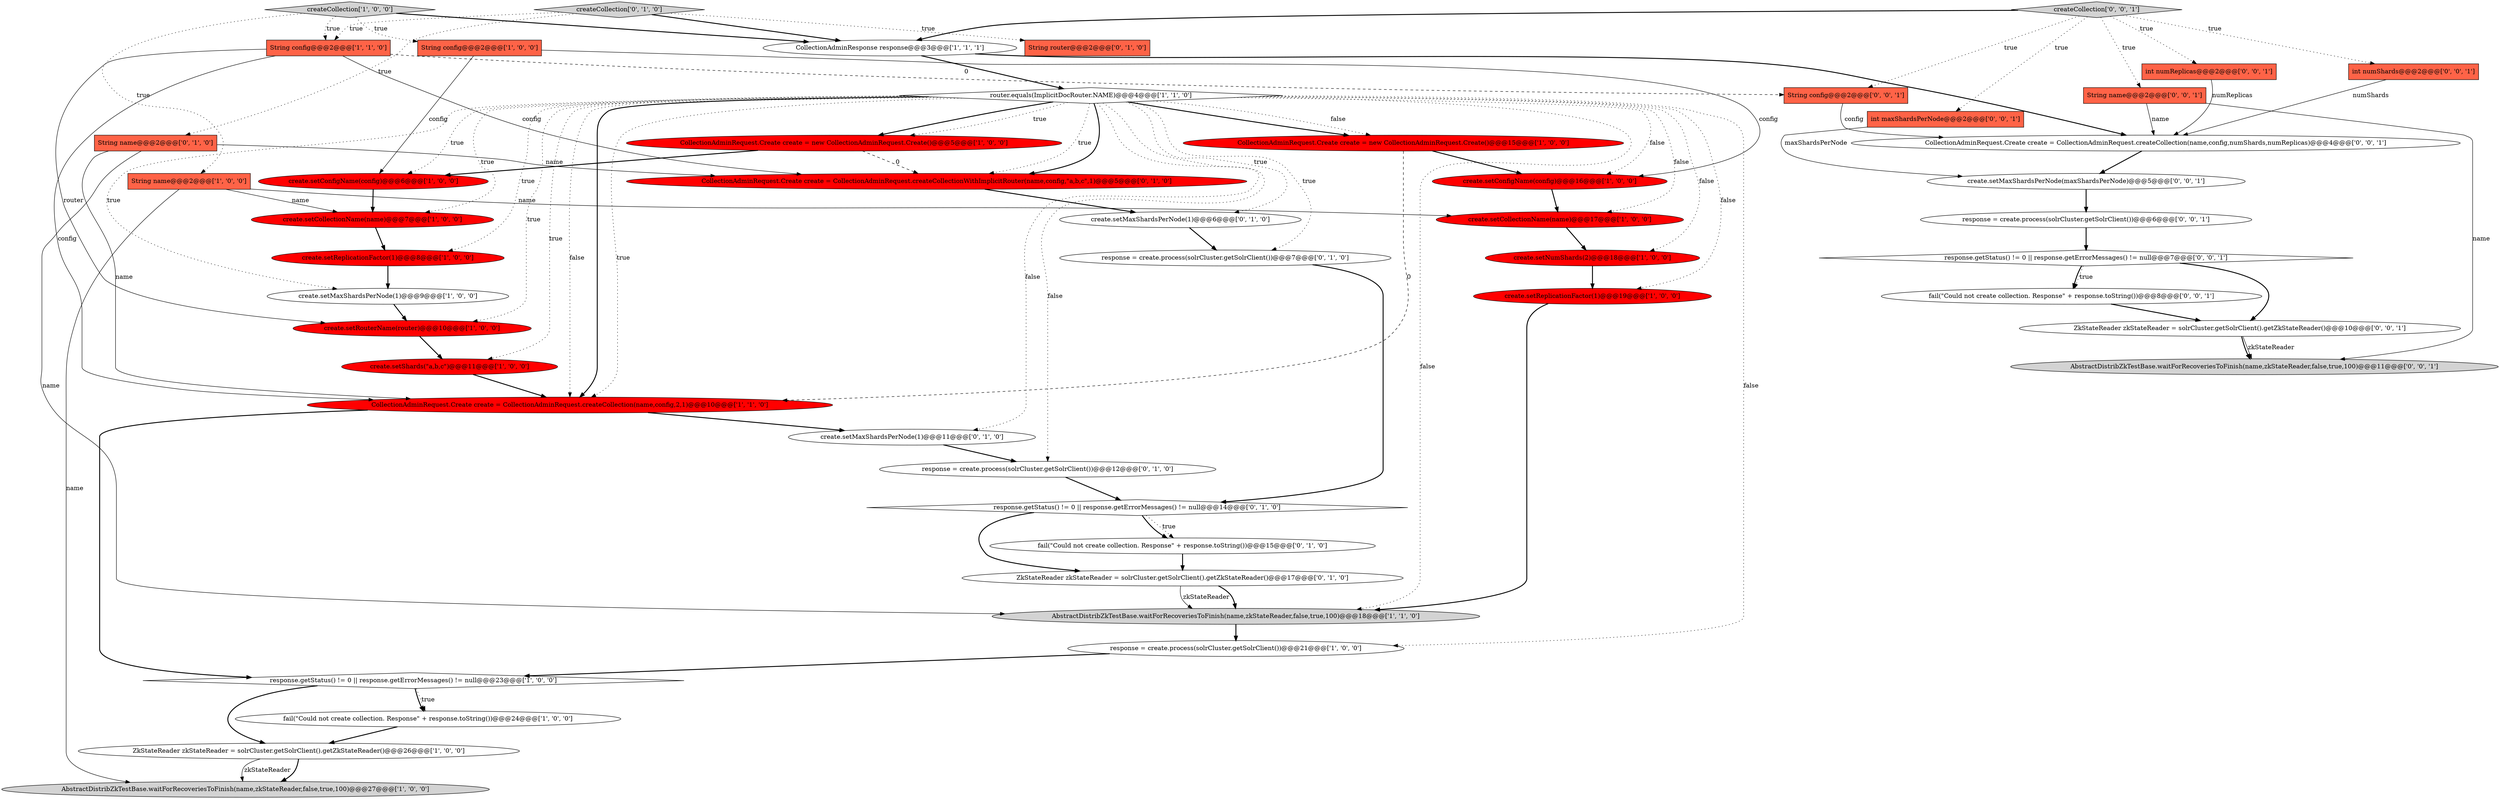 digraph {
18 [style = filled, label = "String config@@@2@@@['1', '0', '0']", fillcolor = tomato, shape = box image = "AAA0AAABBB1BBB"];
6 [style = filled, label = "createCollection['1', '0', '0']", fillcolor = lightgray, shape = diamond image = "AAA0AAABBB1BBB"];
0 [style = filled, label = "CollectionAdminResponse response@@@3@@@['1', '1', '1']", fillcolor = white, shape = ellipse image = "AAA0AAABBB1BBB"];
37 [style = filled, label = "int numReplicas@@@2@@@['0', '0', '1']", fillcolor = tomato, shape = box image = "AAA0AAABBB3BBB"];
16 [style = filled, label = "create.setConfigName(config)@@@16@@@['1', '0', '0']", fillcolor = red, shape = ellipse image = "AAA1AAABBB1BBB"];
15 [style = filled, label = "AbstractDistribZkTestBase.waitForRecoveriesToFinish(name,zkStateReader,false,true,100)@@@27@@@['1', '0', '0']", fillcolor = lightgray, shape = ellipse image = "AAA0AAABBB1BBB"];
38 [style = filled, label = "String name@@@2@@@['0', '0', '1']", fillcolor = tomato, shape = box image = "AAA0AAABBB3BBB"];
17 [style = filled, label = "response.getStatus() != 0 || response.getErrorMessages() != null@@@23@@@['1', '0', '0']", fillcolor = white, shape = diamond image = "AAA0AAABBB1BBB"];
47 [style = filled, label = "int numShards@@@2@@@['0', '0', '1']", fillcolor = tomato, shape = box image = "AAA0AAABBB3BBB"];
4 [style = filled, label = "create.setShards(\"a,b,c\")@@@11@@@['1', '0', '0']", fillcolor = red, shape = ellipse image = "AAA1AAABBB1BBB"];
1 [style = filled, label = "create.setMaxShardsPerNode(1)@@@9@@@['1', '0', '0']", fillcolor = white, shape = ellipse image = "AAA0AAABBB1BBB"];
26 [style = filled, label = "response = create.process(solrCluster.getSolrClient())@@@7@@@['0', '1', '0']", fillcolor = white, shape = ellipse image = "AAA0AAABBB2BBB"];
41 [style = filled, label = "AbstractDistribZkTestBase.waitForRecoveriesToFinish(name,zkStateReader,false,true,100)@@@11@@@['0', '0', '1']", fillcolor = lightgray, shape = ellipse image = "AAA0AAABBB3BBB"];
44 [style = filled, label = "createCollection['0', '0', '1']", fillcolor = lightgray, shape = diamond image = "AAA0AAABBB3BBB"];
9 [style = filled, label = "CollectionAdminRequest.Create create = CollectionAdminRequest.createCollection(name,config,2,1)@@@10@@@['1', '1', '0']", fillcolor = red, shape = ellipse image = "AAA1AAABBB1BBB"];
35 [style = filled, label = "createCollection['0', '1', '0']", fillcolor = lightgray, shape = diamond image = "AAA0AAABBB2BBB"];
10 [style = filled, label = "CollectionAdminRequest.Create create = new CollectionAdminRequest.Create()@@@15@@@['1', '0', '0']", fillcolor = red, shape = ellipse image = "AAA1AAABBB1BBB"];
31 [style = filled, label = "CollectionAdminRequest.Create create = CollectionAdminRequest.createCollectionWithImplicitRouter(name,config,\"a,b,c\",1)@@@5@@@['0', '1', '0']", fillcolor = red, shape = ellipse image = "AAA1AAABBB2BBB"];
34 [style = filled, label = "response = create.process(solrCluster.getSolrClient())@@@12@@@['0', '1', '0']", fillcolor = white, shape = ellipse image = "AAA0AAABBB2BBB"];
46 [style = filled, label = "fail(\"Could not create collection. Response\" + response.toString())@@@8@@@['0', '0', '1']", fillcolor = white, shape = ellipse image = "AAA0AAABBB3BBB"];
42 [style = filled, label = "response = create.process(solrCluster.getSolrClient())@@@6@@@['0', '0', '1']", fillcolor = white, shape = ellipse image = "AAA0AAABBB3BBB"];
19 [style = filled, label = "String config@@@2@@@['1', '1', '0']", fillcolor = tomato, shape = box image = "AAA0AAABBB1BBB"];
36 [style = filled, label = "create.setMaxShardsPerNode(maxShardsPerNode)@@@5@@@['0', '0', '1']", fillcolor = white, shape = ellipse image = "AAA0AAABBB3BBB"];
24 [style = filled, label = "create.setCollectionName(name)@@@17@@@['1', '0', '0']", fillcolor = red, shape = ellipse image = "AAA1AAABBB1BBB"];
48 [style = filled, label = "String config@@@2@@@['0', '0', '1']", fillcolor = tomato, shape = box image = "AAA0AAABBB3BBB"];
22 [style = filled, label = "router.equals(ImplicitDocRouter.NAME)@@@4@@@['1', '1', '0']", fillcolor = white, shape = diamond image = "AAA0AAABBB1BBB"];
13 [style = filled, label = "create.setConfigName(config)@@@6@@@['1', '0', '0']", fillcolor = red, shape = ellipse image = "AAA1AAABBB1BBB"];
25 [style = filled, label = "create.setMaxShardsPerNode(1)@@@6@@@['0', '1', '0']", fillcolor = white, shape = ellipse image = "AAA0AAABBB2BBB"];
5 [style = filled, label = "create.setCollectionName(name)@@@7@@@['1', '0', '0']", fillcolor = red, shape = ellipse image = "AAA1AAABBB1BBB"];
2 [style = filled, label = "create.setRouterName(router)@@@10@@@['1', '0', '0']", fillcolor = red, shape = ellipse image = "AAA1AAABBB1BBB"];
45 [style = filled, label = "CollectionAdminRequest.Create create = CollectionAdminRequest.createCollection(name,config,numShards,numReplicas)@@@4@@@['0', '0', '1']", fillcolor = white, shape = ellipse image = "AAA0AAABBB3BBB"];
8 [style = filled, label = "String name@@@2@@@['1', '0', '0']", fillcolor = tomato, shape = box image = "AAA0AAABBB1BBB"];
39 [style = filled, label = "response.getStatus() != 0 || response.getErrorMessages() != null@@@7@@@['0', '0', '1']", fillcolor = white, shape = diamond image = "AAA0AAABBB3BBB"];
12 [style = filled, label = "fail(\"Could not create collection. Response\" + response.toString())@@@24@@@['1', '0', '0']", fillcolor = white, shape = ellipse image = "AAA0AAABBB1BBB"];
21 [style = filled, label = "ZkStateReader zkStateReader = solrCluster.getSolrClient().getZkStateReader()@@@26@@@['1', '0', '0']", fillcolor = white, shape = ellipse image = "AAA0AAABBB1BBB"];
32 [style = filled, label = "response.getStatus() != 0 || response.getErrorMessages() != null@@@14@@@['0', '1', '0']", fillcolor = white, shape = diamond image = "AAA0AAABBB2BBB"];
27 [style = filled, label = "String name@@@2@@@['0', '1', '0']", fillcolor = tomato, shape = box image = "AAA0AAABBB2BBB"];
29 [style = filled, label = "create.setMaxShardsPerNode(1)@@@11@@@['0', '1', '0']", fillcolor = white, shape = ellipse image = "AAA0AAABBB2BBB"];
14 [style = filled, label = "create.setNumShards(2)@@@18@@@['1', '0', '0']", fillcolor = red, shape = ellipse image = "AAA1AAABBB1BBB"];
23 [style = filled, label = "create.setReplicationFactor(1)@@@19@@@['1', '0', '0']", fillcolor = red, shape = ellipse image = "AAA1AAABBB1BBB"];
40 [style = filled, label = "int maxShardsPerNode@@@2@@@['0', '0', '1']", fillcolor = tomato, shape = box image = "AAA0AAABBB3BBB"];
11 [style = filled, label = "CollectionAdminRequest.Create create = new CollectionAdminRequest.Create()@@@5@@@['1', '0', '0']", fillcolor = red, shape = ellipse image = "AAA1AAABBB1BBB"];
30 [style = filled, label = "ZkStateReader zkStateReader = solrCluster.getSolrClient().getZkStateReader()@@@17@@@['0', '1', '0']", fillcolor = white, shape = ellipse image = "AAA0AAABBB2BBB"];
33 [style = filled, label = "fail(\"Could not create collection. Response\" + response.toString())@@@15@@@['0', '1', '0']", fillcolor = white, shape = ellipse image = "AAA0AAABBB2BBB"];
3 [style = filled, label = "response = create.process(solrCluster.getSolrClient())@@@21@@@['1', '0', '0']", fillcolor = white, shape = ellipse image = "AAA0AAABBB1BBB"];
28 [style = filled, label = "String router@@@2@@@['0', '1', '0']", fillcolor = tomato, shape = box image = "AAA0AAABBB2BBB"];
7 [style = filled, label = "AbstractDistribZkTestBase.waitForRecoveriesToFinish(name,zkStateReader,false,true,100)@@@18@@@['1', '1', '0']", fillcolor = lightgray, shape = ellipse image = "AAA0AAABBB1BBB"];
43 [style = filled, label = "ZkStateReader zkStateReader = solrCluster.getSolrClient().getZkStateReader()@@@10@@@['0', '0', '1']", fillcolor = white, shape = ellipse image = "AAA0AAABBB3BBB"];
20 [style = filled, label = "create.setReplicationFactor(1)@@@8@@@['1', '0', '0']", fillcolor = red, shape = ellipse image = "AAA1AAABBB1BBB"];
22->31 [style = dotted, label="true"];
38->41 [style = solid, label="name"];
5->20 [style = bold, label=""];
21->15 [style = bold, label=""];
35->19 [style = dotted, label="true"];
29->34 [style = bold, label=""];
6->19 [style = dotted, label="true"];
6->18 [style = dotted, label="true"];
18->16 [style = solid, label="config"];
21->15 [style = solid, label="zkStateReader"];
30->7 [style = solid, label="zkStateReader"];
8->15 [style = solid, label="name"];
11->13 [style = bold, label=""];
44->40 [style = dotted, label="true"];
39->46 [style = dotted, label="true"];
44->47 [style = dotted, label="true"];
34->32 [style = bold, label=""];
22->9 [style = dotted, label="false"];
9->29 [style = bold, label=""];
17->21 [style = bold, label=""];
40->36 [style = solid, label="maxShardsPerNode"];
44->48 [style = dotted, label="true"];
26->32 [style = bold, label=""];
22->3 [style = dotted, label="false"];
22->29 [style = dotted, label="false"];
12->21 [style = bold, label=""];
22->9 [style = bold, label=""];
22->24 [style = dotted, label="false"];
9->17 [style = bold, label=""];
44->37 [style = dotted, label="true"];
27->9 [style = solid, label="name"];
2->4 [style = bold, label=""];
35->0 [style = bold, label=""];
22->20 [style = dotted, label="true"];
8->5 [style = solid, label="name"];
30->7 [style = bold, label=""];
44->38 [style = dotted, label="true"];
19->48 [style = dashed, label="0"];
8->24 [style = solid, label="name"];
25->26 [style = bold, label=""];
22->13 [style = dotted, label="true"];
22->23 [style = dotted, label="false"];
13->5 [style = bold, label=""];
33->30 [style = bold, label=""];
23->7 [style = bold, label=""];
19->9 [style = solid, label="config"];
37->45 [style = solid, label="numReplicas"];
22->9 [style = dotted, label="true"];
22->4 [style = dotted, label="true"];
22->11 [style = bold, label=""];
36->42 [style = bold, label=""];
46->43 [style = bold, label=""];
4->9 [style = bold, label=""];
22->14 [style = dotted, label="false"];
38->45 [style = solid, label="name"];
31->25 [style = bold, label=""];
39->46 [style = bold, label=""];
0->45 [style = bold, label=""];
43->41 [style = solid, label="zkStateReader"];
16->24 [style = bold, label=""];
22->25 [style = dotted, label="true"];
42->39 [style = bold, label=""];
45->36 [style = bold, label=""];
20->1 [style = bold, label=""];
32->30 [style = bold, label=""];
19->2 [style = solid, label="router"];
32->33 [style = bold, label=""];
32->33 [style = dotted, label="true"];
22->5 [style = dotted, label="true"];
22->1 [style = dotted, label="true"];
17->12 [style = bold, label=""];
10->16 [style = bold, label=""];
14->23 [style = bold, label=""];
27->7 [style = solid, label="name"];
17->12 [style = dotted, label="true"];
22->26 [style = dotted, label="true"];
6->8 [style = dotted, label="true"];
11->31 [style = dashed, label="0"];
22->10 [style = bold, label=""];
3->17 [style = bold, label=""];
43->41 [style = bold, label=""];
1->2 [style = bold, label=""];
47->45 [style = solid, label="numShards"];
22->34 [style = dotted, label="false"];
22->16 [style = dotted, label="false"];
19->31 [style = solid, label="config"];
39->43 [style = bold, label=""];
22->31 [style = bold, label=""];
22->11 [style = dotted, label="true"];
18->13 [style = solid, label="config"];
6->0 [style = bold, label=""];
27->31 [style = solid, label="name"];
7->3 [style = bold, label=""];
24->14 [style = bold, label=""];
22->2 [style = dotted, label="true"];
10->9 [style = dashed, label="0"];
35->27 [style = dotted, label="true"];
0->22 [style = bold, label=""];
22->7 [style = dotted, label="false"];
35->28 [style = dotted, label="true"];
22->10 [style = dotted, label="false"];
48->45 [style = solid, label="config"];
44->0 [style = bold, label=""];
}
